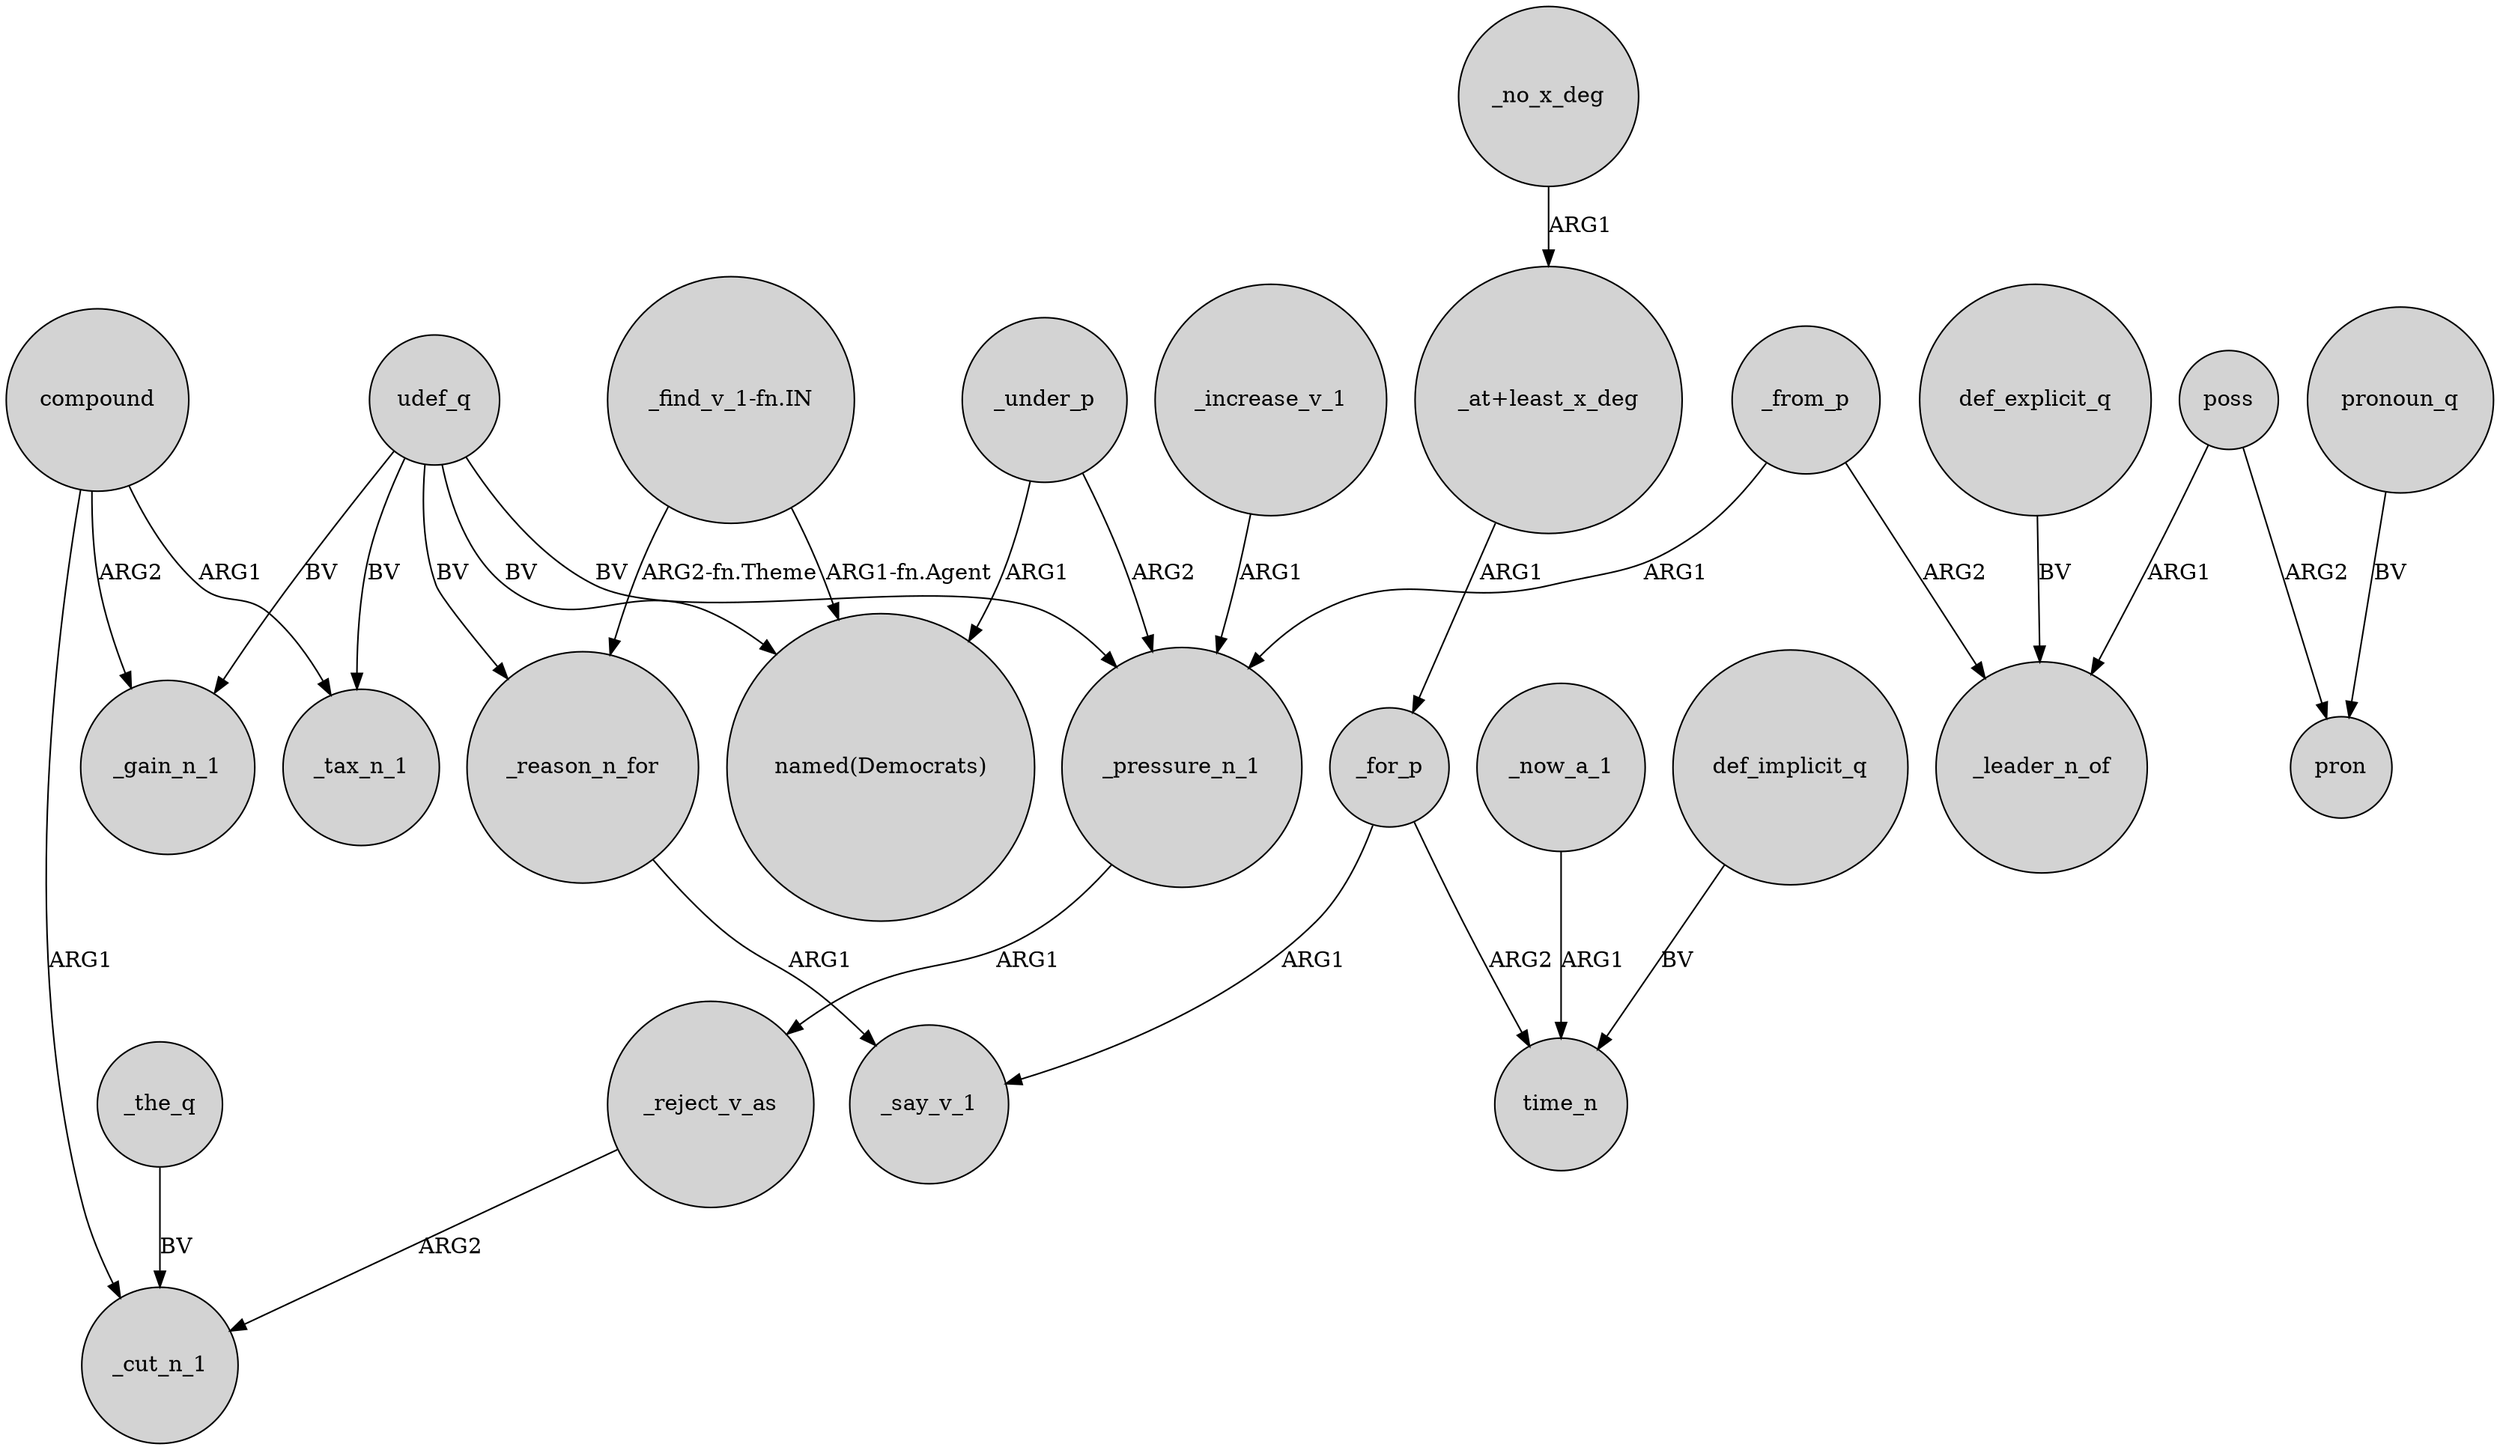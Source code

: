 digraph {
	node [shape=circle style=filled]
	udef_q -> _pressure_n_1 [label=BV]
	def_explicit_q -> _leader_n_of [label=BV]
	_for_p -> time_n [label=ARG2]
	poss -> pron [label=ARG2]
	_under_p -> _pressure_n_1 [label=ARG2]
	_from_p -> _pressure_n_1 [label=ARG1]
	udef_q -> _reason_n_for [label=BV]
	udef_q -> _gain_n_1 [label=BV]
	_reject_v_as -> _cut_n_1 [label=ARG2]
	_from_p -> _leader_n_of [label=ARG2]
	udef_q -> "named(Democrats)" [label=BV]
	_the_q -> _cut_n_1 [label=BV]
	poss -> _leader_n_of [label=ARG1]
	_under_p -> "named(Democrats)" [label=ARG1]
	"_at+least_x_deg" -> _for_p [label=ARG1]
	compound -> _tax_n_1 [label=ARG1]
	_no_x_deg -> "_at+least_x_deg" [label=ARG1]
	udef_q -> _tax_n_1 [label=BV]
	pronoun_q -> pron [label=BV]
	_pressure_n_1 -> _reject_v_as [label=ARG1]
	"_find_v_1-fn.IN" -> _reason_n_for [label="ARG2-fn.Theme"]
	compound -> _gain_n_1 [label=ARG2]
	compound -> _cut_n_1 [label=ARG1]
	_for_p -> _say_v_1 [label=ARG1]
	_now_a_1 -> time_n [label=ARG1]
	_increase_v_1 -> _pressure_n_1 [label=ARG1]
	_reason_n_for -> _say_v_1 [label=ARG1]
	"_find_v_1-fn.IN" -> "named(Democrats)" [label="ARG1-fn.Agent"]
	def_implicit_q -> time_n [label=BV]
}
